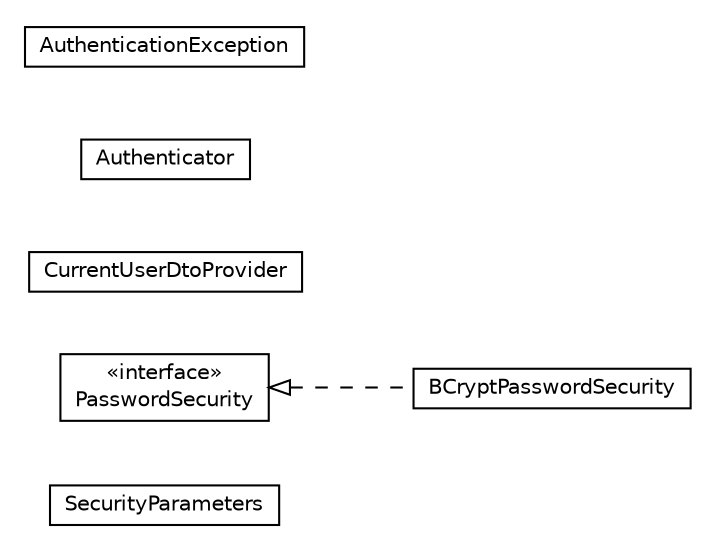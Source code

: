 #!/usr/local/bin/dot
#
# Class diagram 
# Generated by UMLGraph version R5_6-24-gf6e263 (http://www.umlgraph.org/)
#

digraph G {
	edge [fontname="Helvetica",fontsize=10,labelfontname="Helvetica",labelfontsize=10];
	node [fontname="Helvetica",fontsize=10,shape=plaintext];
	nodesep=0.25;
	ranksep=0.5;
	rankdir=LR;
	// com.gwtplatform.carstore.server.authentication.SecurityParameters
	c49476 [label=<<table title="com.gwtplatform.carstore.server.authentication.SecurityParameters" border="0" cellborder="1" cellspacing="0" cellpadding="2" port="p" href="./SecurityParameters.html">
		<tr><td><table border="0" cellspacing="0" cellpadding="1">
<tr><td align="center" balign="center"> SecurityParameters </td></tr>
		</table></td></tr>
		</table>>, URL="./SecurityParameters.html", fontname="Helvetica", fontcolor="black", fontsize=10.0];
	// com.gwtplatform.carstore.server.authentication.PasswordSecurity
	c49477 [label=<<table title="com.gwtplatform.carstore.server.authentication.PasswordSecurity" border="0" cellborder="1" cellspacing="0" cellpadding="2" port="p" href="./PasswordSecurity.html">
		<tr><td><table border="0" cellspacing="0" cellpadding="1">
<tr><td align="center" balign="center"> &#171;interface&#187; </td></tr>
<tr><td align="center" balign="center"> PasswordSecurity </td></tr>
		</table></td></tr>
		</table>>, URL="./PasswordSecurity.html", fontname="Helvetica", fontcolor="black", fontsize=10.0];
	// com.gwtplatform.carstore.server.authentication.CurrentUserDtoProvider
	c49478 [label=<<table title="com.gwtplatform.carstore.server.authentication.CurrentUserDtoProvider" border="0" cellborder="1" cellspacing="0" cellpadding="2" port="p" href="./CurrentUserDtoProvider.html">
		<tr><td><table border="0" cellspacing="0" cellpadding="1">
<tr><td align="center" balign="center"> CurrentUserDtoProvider </td></tr>
		</table></td></tr>
		</table>>, URL="./CurrentUserDtoProvider.html", fontname="Helvetica", fontcolor="black", fontsize=10.0];
	// com.gwtplatform.carstore.server.authentication.BCryptPasswordSecurity
	c49479 [label=<<table title="com.gwtplatform.carstore.server.authentication.BCryptPasswordSecurity" border="0" cellborder="1" cellspacing="0" cellpadding="2" port="p" href="./BCryptPasswordSecurity.html">
		<tr><td><table border="0" cellspacing="0" cellpadding="1">
<tr><td align="center" balign="center"> BCryptPasswordSecurity </td></tr>
		</table></td></tr>
		</table>>, URL="./BCryptPasswordSecurity.html", fontname="Helvetica", fontcolor="black", fontsize=10.0];
	// com.gwtplatform.carstore.server.authentication.Authenticator
	c49480 [label=<<table title="com.gwtplatform.carstore.server.authentication.Authenticator" border="0" cellborder="1" cellspacing="0" cellpadding="2" port="p" href="./Authenticator.html">
		<tr><td><table border="0" cellspacing="0" cellpadding="1">
<tr><td align="center" balign="center"> Authenticator </td></tr>
		</table></td></tr>
		</table>>, URL="./Authenticator.html", fontname="Helvetica", fontcolor="black", fontsize=10.0];
	// com.gwtplatform.carstore.server.authentication.AuthenticationException
	c49481 [label=<<table title="com.gwtplatform.carstore.server.authentication.AuthenticationException" border="0" cellborder="1" cellspacing="0" cellpadding="2" port="p" href="./AuthenticationException.html">
		<tr><td><table border="0" cellspacing="0" cellpadding="1">
<tr><td align="center" balign="center"> AuthenticationException </td></tr>
		</table></td></tr>
		</table>>, URL="./AuthenticationException.html", fontname="Helvetica", fontcolor="black", fontsize=10.0];
	//com.gwtplatform.carstore.server.authentication.BCryptPasswordSecurity implements com.gwtplatform.carstore.server.authentication.PasswordSecurity
	c49477:p -> c49479:p [dir=back,arrowtail=empty,style=dashed];
}

